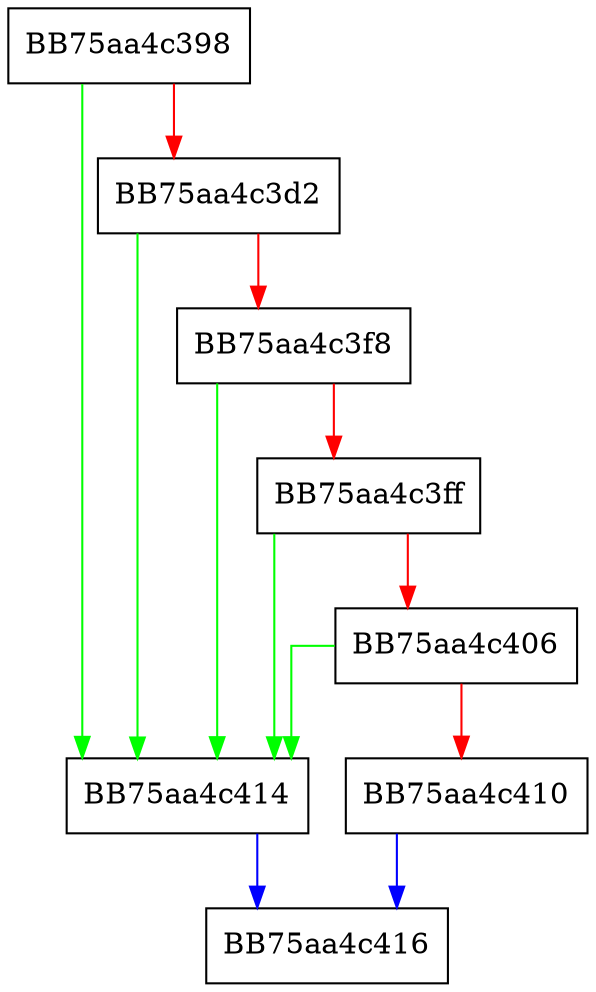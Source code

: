 digraph isMultiplePacked {
  node [shape="box"];
  graph [splines=ortho];
  BB75aa4c398 -> BB75aa4c414 [color="green"];
  BB75aa4c398 -> BB75aa4c3d2 [color="red"];
  BB75aa4c3d2 -> BB75aa4c414 [color="green"];
  BB75aa4c3d2 -> BB75aa4c3f8 [color="red"];
  BB75aa4c3f8 -> BB75aa4c414 [color="green"];
  BB75aa4c3f8 -> BB75aa4c3ff [color="red"];
  BB75aa4c3ff -> BB75aa4c414 [color="green"];
  BB75aa4c3ff -> BB75aa4c406 [color="red"];
  BB75aa4c406 -> BB75aa4c414 [color="green"];
  BB75aa4c406 -> BB75aa4c410 [color="red"];
  BB75aa4c410 -> BB75aa4c416 [color="blue"];
  BB75aa4c414 -> BB75aa4c416 [color="blue"];
}